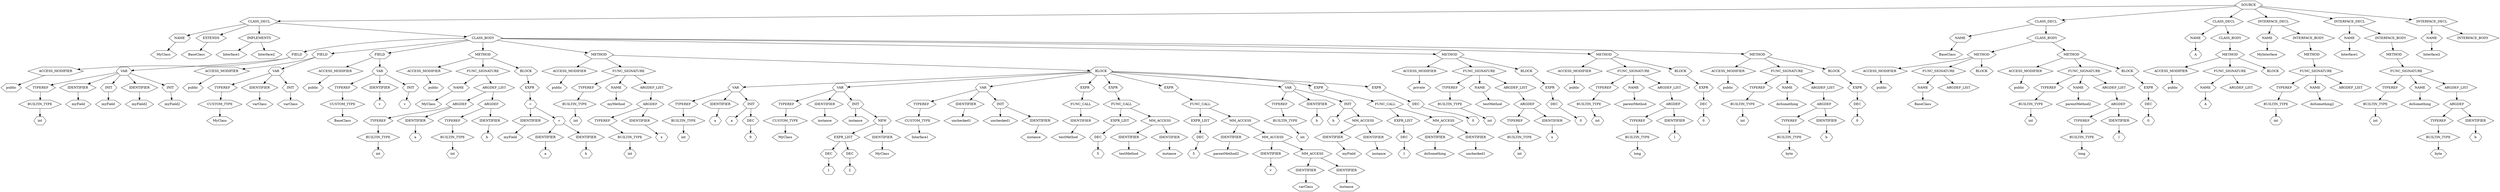 digraph Tree {
    node [shape=hexagon];
    node_0 [label="SOURCE"]
    node_0 -> node_1;
    node_1 [label="CLASS_DECL"]
    node_1 -> node_2;
    node_2 [label="NAME"]
    node_2 -> node_3;
    node_3 [label="MyClass"]
    node_1 -> node_4;
    node_4 [label="EXTENDS"]
    node_4 -> node_5;
    node_5 [label="BaseClass"]
    node_1 -> node_6;
    node_6 [label="IMPLEMENTS"]
    node_6 -> node_7;
    node_7 [label="Interface1"]
    node_6 -> node_8;
    node_8 [label="Interface2"]
    node_1 -> node_9;
    node_9 [label="CLASS_BODY"]
    node_9 -> node_10;
    node_10 [label="FIELD"]
    node_10 -> node_11;
    node_11 [label="ACCESS_MODIFIER"]
    node_11 -> node_12;
    node_12 [label="public"]
    node_10 -> node_13;
    node_13 [label="VAR"]
    node_13 -> node_14;
    node_14 [label="TYPEREF"]
    node_14 -> node_15;
    node_15 [label="BUILTIN_TYPE"]
    node_15 -> node_16;
    node_16 [label="int"]
    node_13 -> node_17;
    node_17 [label="IDENTIFIER"]
    node_17 -> node_18;
    node_18 [label="myField"]
    node_13 -> node_19;
    node_19 [label="INIT"]
    node_19 -> node_20;
    node_20 [label="myField"]
    node_13 -> node_21;
    node_21 [label="IDENTIFIER"]
    node_21 -> node_22;
    node_22 [label="myField2"]
    node_13 -> node_23;
    node_23 [label="INIT"]
    node_23 -> node_24;
    node_24 [label="myField2"]
    node_9 -> node_25;
    node_25 [label="FIELD"]
    node_25 -> node_26;
    node_26 [label="ACCESS_MODIFIER"]
    node_26 -> node_27;
    node_27 [label="public"]
    node_25 -> node_28;
    node_28 [label="VAR"]
    node_28 -> node_29;
    node_29 [label="TYPEREF"]
    node_29 -> node_30;
    node_30 [label="CUSTOM_TYPE"]
    node_30 -> node_31;
    node_31 [label="MyClass"]
    node_28 -> node_32;
    node_32 [label="IDENTIFIER"]
    node_32 -> node_33;
    node_33 [label="varClass"]
    node_28 -> node_34;
    node_34 [label="INIT"]
    node_34 -> node_35;
    node_35 [label="varClass"]
    node_9 -> node_36;
    node_36 [label="FIELD"]
    node_36 -> node_37;
    node_37 [label="ACCESS_MODIFIER"]
    node_37 -> node_38;
    node_38 [label="public"]
    node_36 -> node_39;
    node_39 [label="VAR"]
    node_39 -> node_40;
    node_40 [label="TYPEREF"]
    node_40 -> node_41;
    node_41 [label="CUSTOM_TYPE"]
    node_41 -> node_42;
    node_42 [label="BaseClass"]
    node_39 -> node_43;
    node_43 [label="IDENTIFIER"]
    node_43 -> node_44;
    node_44 [label="v"]
    node_39 -> node_45;
    node_45 [label="INIT"]
    node_45 -> node_46;
    node_46 [label="v"]
    node_9 -> node_47;
    node_47 [label="METHOD"]
    node_47 -> node_48;
    node_48 [label="ACCESS_MODIFIER"]
    node_48 -> node_49;
    node_49 [label="public"]
    node_47 -> node_50;
    node_50 [label="FUNC_SIGNATURE"]
    node_50 -> node_51;
    node_51 [label="NAME"]
    node_51 -> node_52;
    node_52 [label="MyClass"]
    node_50 -> node_53;
    node_53 [label="ARGDEF_LIST"]
    node_53 -> node_54;
    node_54 [label="ARGDEF"]
    node_54 -> node_55;
    node_55 [label="TYPEREF"]
    node_55 -> node_56;
    node_56 [label="BUILTIN_TYPE"]
    node_56 -> node_57;
    node_57 [label="int"]
    node_54 -> node_58;
    node_58 [label="IDENTIFIER"]
    node_58 -> node_59;
    node_59 [label="a"]
    node_53 -> node_60;
    node_60 [label="ARGDEF"]
    node_60 -> node_61;
    node_61 [label="TYPEREF"]
    node_61 -> node_62;
    node_62 [label="BUILTIN_TYPE"]
    node_62 -> node_63;
    node_63 [label="int"]
    node_60 -> node_64;
    node_64 [label="IDENTIFIER"]
    node_64 -> node_65;
    node_65 [label="b"]
    node_47 -> node_66;
    node_66 [label="BLOCK"]
    node_66 -> node_67;
    node_67 [label="EXPR"]
    node_67 -> node_68;
    node_68 [label="="]
    node_68 -> node_69;
    node_69 [label="IDENTIFIER"]
    node_69 -> node_70;
    node_70 [label="myField"]
    node_68 -> node_71;
    node_71 [label="+"]
    node_71 -> node_72;
    node_72 [label="IDENTIFIER"]
    node_72 -> node_73;
    node_73 [label="a"]
    node_71 -> node_74;
    node_74 [label="IDENTIFIER"]
    node_74 -> node_75;
    node_75 [label="b"]
    node_9 -> node_76;
    node_76 [label="METHOD"]
    node_76 -> node_77;
    node_77 [label="ACCESS_MODIFIER"]
    node_77 -> node_78;
    node_78 [label="public"]
    node_76 -> node_79;
    node_79 [label="FUNC_SIGNATURE"]
    node_79 -> node_80;
    node_80 [label="TYPEREF"]
    node_80 -> node_81;
    node_81 [label="BUILTIN_TYPE"]
    node_81 -> node_82;
    node_82 [label="int"]
    node_79 -> node_83;
    node_83 [label="NAME"]
    node_83 -> node_84;
    node_84 [label="myMethod"]
    node_79 -> node_85;
    node_85 [label="ARGDEF_LIST"]
    node_85 -> node_86;
    node_86 [label="ARGDEF"]
    node_86 -> node_87;
    node_87 [label="TYPEREF"]
    node_87 -> node_88;
    node_88 [label="BUILTIN_TYPE"]
    node_88 -> node_89;
    node_89 [label="int"]
    node_86 -> node_90;
    node_90 [label="IDENTIFIER"]
    node_90 -> node_91;
    node_91 [label="x"]
    node_76 -> node_92;
    node_92 [label="BLOCK"]
    node_92 -> node_93;
    node_93 [label="VAR"]
    node_93 -> node_94;
    node_94 [label="TYPEREF"]
    node_94 -> node_95;
    node_95 [label="BUILTIN_TYPE"]
    node_95 -> node_96;
    node_96 [label="int"]
    node_93 -> node_97;
    node_97 [label="IDENTIFIER"]
    node_97 -> node_98;
    node_98 [label="a"]
    node_93 -> node_99;
    node_99 [label="INIT"]
    node_99 -> node_100;
    node_100 [label="a"]
    node_99 -> node_101;
    node_101 [label="DEC"]
    node_101 -> node_102;
    node_102 [label="9"]
    node_92 -> node_103;
    node_103 [label="VAR"]
    node_103 -> node_104;
    node_104 [label="TYPEREF"]
    node_104 -> node_105;
    node_105 [label="CUSTOM_TYPE"]
    node_105 -> node_106;
    node_106 [label="MyClass"]
    node_103 -> node_107;
    node_107 [label="IDENTIFIER"]
    node_107 -> node_108;
    node_108 [label="instance"]
    node_103 -> node_109;
    node_109 [label="INIT"]
    node_109 -> node_110;
    node_110 [label="instance"]
    node_109 -> node_111;
    node_111 [label="NEW"]
    node_111 -> node_112;
    node_112 [label="EXPR_LIST"]
    node_112 -> node_113;
    node_113 [label="DEC"]
    node_113 -> node_114;
    node_114 [label="1"]
    node_112 -> node_115;
    node_115 [label="DEC"]
    node_115 -> node_116;
    node_116 [label="2"]
    node_111 -> node_117;
    node_117 [label="IDENTIFIER"]
    node_117 -> node_118;
    node_118 [label="MyClass"]
    node_92 -> node_119;
    node_119 [label="VAR"]
    node_119 -> node_120;
    node_120 [label="TYPEREF"]
    node_120 -> node_121;
    node_121 [label="CUSTOM_TYPE"]
    node_121 -> node_122;
    node_122 [label="Interface1"]
    node_119 -> node_123;
    node_123 [label="IDENTIFIER"]
    node_123 -> node_124;
    node_124 [label="unchecked1"]
    node_119 -> node_125;
    node_125 [label="INIT"]
    node_125 -> node_126;
    node_126 [label="unchecked1"]
    node_125 -> node_127;
    node_127 [label="IDENTIFIER"]
    node_127 -> node_128;
    node_128 [label="instance"]
    node_92 -> node_129;
    node_129 [label="EXPR"]
    node_129 -> node_130;
    node_130 [label="FUNC_CALL"]
    node_130 -> node_131;
    node_131 [label="IDENTIFIER"]
    node_131 -> node_132;
    node_132 [label="testMethod"]
    node_92 -> node_133;
    node_133 [label="EXPR"]
    node_133 -> node_134;
    node_134 [label="FUNC_CALL"]
    node_134 -> node_135;
    node_135 [label="EXPR_LIST"]
    node_135 -> node_136;
    node_136 [label="DEC"]
    node_136 -> node_137;
    node_137 [label="5"]
    node_134 -> node_138;
    node_138 [label="MM_ACCESS"]
    node_138 -> node_139;
    node_139 [label="IDENTIFIER"]
    node_139 -> node_140;
    node_140 [label="testMethod"]
    node_138 -> node_141;
    node_141 [label="IDENTIFIER"]
    node_141 -> node_142;
    node_142 [label="instance"]
    node_92 -> node_143;
    node_143 [label="EXPR"]
    node_143 -> node_144;
    node_144 [label="FUNC_CALL"]
    node_144 -> node_145;
    node_145 [label="EXPR_LIST"]
    node_145 -> node_146;
    node_146 [label="DEC"]
    node_146 -> node_147;
    node_147 [label="5"]
    node_144 -> node_148;
    node_148 [label="MM_ACCESS"]
    node_148 -> node_149;
    node_149 [label="IDENTIFIER"]
    node_149 -> node_150;
    node_150 [label="parentMethod2"]
    node_148 -> node_151;
    node_151 [label="MM_ACCESS"]
    node_151 -> node_152;
    node_152 [label="IDENTIFIER"]
    node_152 -> node_153;
    node_153 [label="v"]
    node_151 -> node_154;
    node_154 [label="MM_ACCESS"]
    node_154 -> node_155;
    node_155 [label="IDENTIFIER"]
    node_155 -> node_156;
    node_156 [label="varClass"]
    node_154 -> node_157;
    node_157 [label="IDENTIFIER"]
    node_157 -> node_158;
    node_158 [label="instance"]
    node_92 -> node_159;
    node_159 [label="VAR"]
    node_159 -> node_160;
    node_160 [label="TYPEREF"]
    node_160 -> node_161;
    node_161 [label="BUILTIN_TYPE"]
    node_161 -> node_162;
    node_162 [label="int"]
    node_159 -> node_163;
    node_163 [label="IDENTIFIER"]
    node_163 -> node_164;
    node_164 [label="b"]
    node_159 -> node_165;
    node_165 [label="INIT"]
    node_165 -> node_166;
    node_166 [label="b"]
    node_165 -> node_167;
    node_167 [label="MM_ACCESS"]
    node_167 -> node_168;
    node_168 [label="IDENTIFIER"]
    node_168 -> node_169;
    node_169 [label="myField"]
    node_167 -> node_170;
    node_170 [label="IDENTIFIER"]
    node_170 -> node_171;
    node_171 [label="instance"]
    node_92 -> node_172;
    node_172 [label="EXPR"]
    node_172 -> node_173;
    node_173 [label="FUNC_CALL"]
    node_173 -> node_174;
    node_174 [label="EXPR_LIST"]
    node_174 -> node_175;
    node_175 [label="DEC"]
    node_175 -> node_176;
    node_176 [label="1"]
    node_173 -> node_177;
    node_177 [label="MM_ACCESS"]
    node_177 -> node_178;
    node_178 [label="IDENTIFIER"]
    node_178 -> node_179;
    node_179 [label="doSomething"]
    node_177 -> node_180;
    node_180 [label="IDENTIFIER"]
    node_180 -> node_181;
    node_181 [label="unchecked1"]
    node_92 -> node_182;
    node_182 [label="EXPR"]
    node_182 -> node_183;
    node_183 [label="DEC"]
    node_183 -> node_184;
    node_184 [label="0"]
    node_9 -> node_185;
    node_185 [label="METHOD"]
    node_185 -> node_186;
    node_186 [label="ACCESS_MODIFIER"]
    node_186 -> node_187;
    node_187 [label="private"]
    node_185 -> node_188;
    node_188 [label="FUNC_SIGNATURE"]
    node_188 -> node_189;
    node_189 [label="TYPEREF"]
    node_189 -> node_190;
    node_190 [label="BUILTIN_TYPE"]
    node_190 -> node_191;
    node_191 [label="int"]
    node_188 -> node_192;
    node_192 [label="NAME"]
    node_192 -> node_193;
    node_193 [label="testMethod"]
    node_188 -> node_194;
    node_194 [label="ARGDEF_LIST"]
    node_194 -> node_195;
    node_195 [label="ARGDEF"]
    node_195 -> node_196;
    node_196 [label="TYPEREF"]
    node_196 -> node_197;
    node_197 [label="BUILTIN_TYPE"]
    node_197 -> node_198;
    node_198 [label="int"]
    node_195 -> node_199;
    node_199 [label="IDENTIFIER"]
    node_199 -> node_200;
    node_200 [label="x"]
    node_185 -> node_201;
    node_201 [label="BLOCK"]
    node_201 -> node_202;
    node_202 [label="EXPR"]
    node_202 -> node_203;
    node_203 [label="DEC"]
    node_203 -> node_204;
    node_204 [label="0"]
    node_9 -> node_205;
    node_205 [label="METHOD"]
    node_205 -> node_206;
    node_206 [label="ACCESS_MODIFIER"]
    node_206 -> node_207;
    node_207 [label="public"]
    node_205 -> node_208;
    node_208 [label="FUNC_SIGNATURE"]
    node_208 -> node_209;
    node_209 [label="TYPEREF"]
    node_209 -> node_210;
    node_210 [label="BUILTIN_TYPE"]
    node_210 -> node_211;
    node_211 [label="int"]
    node_208 -> node_212;
    node_212 [label="NAME"]
    node_212 -> node_213;
    node_213 [label="parentMethod"]
    node_208 -> node_214;
    node_214 [label="ARGDEF_LIST"]
    node_214 -> node_215;
    node_215 [label="ARGDEF"]
    node_215 -> node_216;
    node_216 [label="TYPEREF"]
    node_216 -> node_217;
    node_217 [label="BUILTIN_TYPE"]
    node_217 -> node_218;
    node_218 [label="long"]
    node_215 -> node_219;
    node_219 [label="IDENTIFIER"]
    node_219 -> node_220;
    node_220 [label="l"]
    node_205 -> node_221;
    node_221 [label="BLOCK"]
    node_221 -> node_222;
    node_222 [label="EXPR"]
    node_222 -> node_223;
    node_223 [label="DEC"]
    node_223 -> node_224;
    node_224 [label="0"]
    node_9 -> node_225;
    node_225 [label="METHOD"]
    node_225 -> node_226;
    node_226 [label="ACCESS_MODIFIER"]
    node_226 -> node_227;
    node_227 [label="public"]
    node_225 -> node_228;
    node_228 [label="FUNC_SIGNATURE"]
    node_228 -> node_229;
    node_229 [label="TYPEREF"]
    node_229 -> node_230;
    node_230 [label="BUILTIN_TYPE"]
    node_230 -> node_231;
    node_231 [label="int"]
    node_228 -> node_232;
    node_232 [label="NAME"]
    node_232 -> node_233;
    node_233 [label="doSomething"]
    node_228 -> node_234;
    node_234 [label="ARGDEF_LIST"]
    node_234 -> node_235;
    node_235 [label="ARGDEF"]
    node_235 -> node_236;
    node_236 [label="TYPEREF"]
    node_236 -> node_237;
    node_237 [label="BUILTIN_TYPE"]
    node_237 -> node_238;
    node_238 [label="byte"]
    node_235 -> node_239;
    node_239 [label="IDENTIFIER"]
    node_239 -> node_240;
    node_240 [label="b"]
    node_225 -> node_241;
    node_241 [label="BLOCK"]
    node_241 -> node_242;
    node_242 [label="EXPR"]
    node_242 -> node_243;
    node_243 [label="DEC"]
    node_243 -> node_244;
    node_244 [label="0"]
    node_0 -> node_245;
    node_245 [label="CLASS_DECL"]
    node_245 -> node_246;
    node_246 [label="NAME"]
    node_246 -> node_247;
    node_247 [label="BaseClass"]
    node_245 -> node_248;
    node_248 [label="CLASS_BODY"]
    node_248 -> node_249;
    node_249 [label="METHOD"]
    node_249 -> node_250;
    node_250 [label="ACCESS_MODIFIER"]
    node_250 -> node_251;
    node_251 [label="public"]
    node_249 -> node_252;
    node_252 [label="FUNC_SIGNATURE"]
    node_252 -> node_253;
    node_253 [label="NAME"]
    node_253 -> node_254;
    node_254 [label="BaseClass"]
    node_252 -> node_255;
    node_255 [label="ARGDEF_LIST"]
    node_249 -> node_256;
    node_256 [label="BLOCK"]
    node_248 -> node_257;
    node_257 [label="METHOD"]
    node_257 -> node_258;
    node_258 [label="ACCESS_MODIFIER"]
    node_258 -> node_259;
    node_259 [label="public"]
    node_257 -> node_260;
    node_260 [label="FUNC_SIGNATURE"]
    node_260 -> node_261;
    node_261 [label="TYPEREF"]
    node_261 -> node_262;
    node_262 [label="BUILTIN_TYPE"]
    node_262 -> node_263;
    node_263 [label="int"]
    node_260 -> node_264;
    node_264 [label="NAME"]
    node_264 -> node_265;
    node_265 [label="parentMethod2"]
    node_260 -> node_266;
    node_266 [label="ARGDEF_LIST"]
    node_266 -> node_267;
    node_267 [label="ARGDEF"]
    node_267 -> node_268;
    node_268 [label="TYPEREF"]
    node_268 -> node_269;
    node_269 [label="BUILTIN_TYPE"]
    node_269 -> node_270;
    node_270 [label="long"]
    node_267 -> node_271;
    node_271 [label="IDENTIFIER"]
    node_271 -> node_272;
    node_272 [label="l"]
    node_257 -> node_273;
    node_273 [label="BLOCK"]
    node_273 -> node_274;
    node_274 [label="EXPR"]
    node_274 -> node_275;
    node_275 [label="DEC"]
    node_275 -> node_276;
    node_276 [label="0"]
    node_0 -> node_277;
    node_277 [label="CLASS_DECL"]
    node_277 -> node_278;
    node_278 [label="NAME"]
    node_278 -> node_279;
    node_279 [label="A"]
    node_277 -> node_280;
    node_280 [label="CLASS_BODY"]
    node_280 -> node_281;
    node_281 [label="METHOD"]
    node_281 -> node_282;
    node_282 [label="ACCESS_MODIFIER"]
    node_282 -> node_283;
    node_283 [label="public"]
    node_281 -> node_284;
    node_284 [label="FUNC_SIGNATURE"]
    node_284 -> node_285;
    node_285 [label="NAME"]
    node_285 -> node_286;
    node_286 [label="A"]
    node_284 -> node_287;
    node_287 [label="ARGDEF_LIST"]
    node_281 -> node_288;
    node_288 [label="BLOCK"]
    node_0 -> node_289;
    node_289 [label="INTERFACE_DECL"]
    node_289 -> node_290;
    node_290 [label="NAME"]
    node_290 -> node_291;
    node_291 [label="MyInterface"]
    node_289 -> node_292;
    node_292 [label="INTERFACE_BODY"]
    node_292 -> node_293;
    node_293 [label="METHOD"]
    node_293 -> node_294;
    node_294 [label="FUNC_SIGNATURE"]
    node_294 -> node_295;
    node_295 [label="TYPEREF"]
    node_295 -> node_296;
    node_296 [label="BUILTIN_TYPE"]
    node_296 -> node_297;
    node_297 [label="int"]
    node_294 -> node_298;
    node_298 [label="NAME"]
    node_298 -> node_299;
    node_299 [label="doSomething2"]
    node_294 -> node_300;
    node_300 [label="ARGDEF_LIST"]
    node_0 -> node_301;
    node_301 [label="INTERFACE_DECL"]
    node_301 -> node_302;
    node_302 [label="NAME"]
    node_302 -> node_303;
    node_303 [label="Interface1"]
    node_301 -> node_304;
    node_304 [label="INTERFACE_BODY"]
    node_304 -> node_305;
    node_305 [label="METHOD"]
    node_305 -> node_306;
    node_306 [label="FUNC_SIGNATURE"]
    node_306 -> node_307;
    node_307 [label="TYPEREF"]
    node_307 -> node_308;
    node_308 [label="BUILTIN_TYPE"]
    node_308 -> node_309;
    node_309 [label="int"]
    node_306 -> node_310;
    node_310 [label="NAME"]
    node_310 -> node_311;
    node_311 [label="doSomething"]
    node_306 -> node_312;
    node_312 [label="ARGDEF_LIST"]
    node_312 -> node_313;
    node_313 [label="ARGDEF"]
    node_313 -> node_314;
    node_314 [label="TYPEREF"]
    node_314 -> node_315;
    node_315 [label="BUILTIN_TYPE"]
    node_315 -> node_316;
    node_316 [label="byte"]
    node_313 -> node_317;
    node_317 [label="IDENTIFIER"]
    node_317 -> node_318;
    node_318 [label="b"]
    node_0 -> node_319;
    node_319 [label="INTERFACE_DECL"]
    node_319 -> node_320;
    node_320 [label="NAME"]
    node_320 -> node_321;
    node_321 [label="Interface2"]
    node_319 -> node_322;
    node_322 [label="INTERFACE_BODY"]
}
